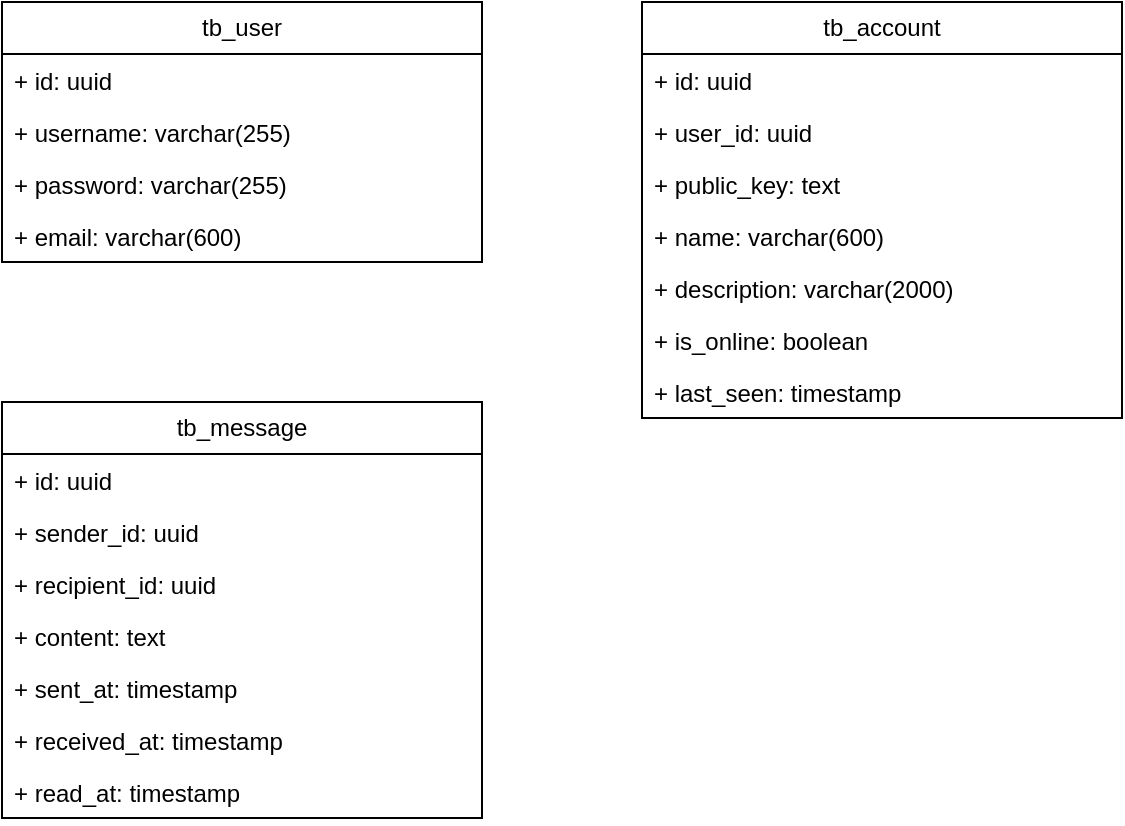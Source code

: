 <mxfile version="26.2.9">
  <diagram name="Página-1" id="6pPerWVeCeAuCL8nmsOj">
    <mxGraphModel dx="657" dy="633" grid="1" gridSize="10" guides="1" tooltips="1" connect="1" arrows="1" fold="1" page="1" pageScale="1" pageWidth="827" pageHeight="1169" math="0" shadow="0">
      <root>
        <mxCell id="0" />
        <mxCell id="1" parent="0" />
        <mxCell id="74qk-wkZuoJ21UFmDWkd-1" value="tb_user" style="swimlane;fontStyle=0;childLayout=stackLayout;horizontal=1;startSize=26;fillColor=none;horizontalStack=0;resizeParent=1;resizeParentMax=0;resizeLast=0;collapsible=1;marginBottom=0;whiteSpace=wrap;html=1;" vertex="1" parent="1">
          <mxGeometry x="40" y="120" width="240" height="130" as="geometry" />
        </mxCell>
        <mxCell id="74qk-wkZuoJ21UFmDWkd-2" value="+ id: uuid" style="text;strokeColor=none;fillColor=none;align=left;verticalAlign=top;spacingLeft=4;spacingRight=4;overflow=hidden;rotatable=0;points=[[0,0.5],[1,0.5]];portConstraint=eastwest;whiteSpace=wrap;html=1;" vertex="1" parent="74qk-wkZuoJ21UFmDWkd-1">
          <mxGeometry y="26" width="240" height="26" as="geometry" />
        </mxCell>
        <mxCell id="74qk-wkZuoJ21UFmDWkd-3" value="+ username: varchar(255)" style="text;strokeColor=none;fillColor=none;align=left;verticalAlign=top;spacingLeft=4;spacingRight=4;overflow=hidden;rotatable=0;points=[[0,0.5],[1,0.5]];portConstraint=eastwest;whiteSpace=wrap;html=1;" vertex="1" parent="74qk-wkZuoJ21UFmDWkd-1">
          <mxGeometry y="52" width="240" height="26" as="geometry" />
        </mxCell>
        <mxCell id="74qk-wkZuoJ21UFmDWkd-5" value="+ password: varchar(255)" style="text;strokeColor=none;fillColor=none;align=left;verticalAlign=top;spacingLeft=4;spacingRight=4;overflow=hidden;rotatable=0;points=[[0,0.5],[1,0.5]];portConstraint=eastwest;whiteSpace=wrap;html=1;" vertex="1" parent="74qk-wkZuoJ21UFmDWkd-1">
          <mxGeometry y="78" width="240" height="26" as="geometry" />
        </mxCell>
        <mxCell id="74qk-wkZuoJ21UFmDWkd-6" value="+ email: varchar(600)" style="text;strokeColor=none;fillColor=none;align=left;verticalAlign=top;spacingLeft=4;spacingRight=4;overflow=hidden;rotatable=0;points=[[0,0.5],[1,0.5]];portConstraint=eastwest;whiteSpace=wrap;html=1;" vertex="1" parent="74qk-wkZuoJ21UFmDWkd-1">
          <mxGeometry y="104" width="240" height="26" as="geometry" />
        </mxCell>
        <mxCell id="74qk-wkZuoJ21UFmDWkd-7" value="tb_account" style="swimlane;fontStyle=0;childLayout=stackLayout;horizontal=1;startSize=26;fillColor=none;horizontalStack=0;resizeParent=1;resizeParentMax=0;resizeLast=0;collapsible=1;marginBottom=0;whiteSpace=wrap;html=1;" vertex="1" parent="1">
          <mxGeometry x="360" y="120" width="240" height="208" as="geometry" />
        </mxCell>
        <mxCell id="74qk-wkZuoJ21UFmDWkd-8" value="+ id: uuid" style="text;strokeColor=none;fillColor=none;align=left;verticalAlign=top;spacingLeft=4;spacingRight=4;overflow=hidden;rotatable=0;points=[[0,0.5],[1,0.5]];portConstraint=eastwest;whiteSpace=wrap;html=1;" vertex="1" parent="74qk-wkZuoJ21UFmDWkd-7">
          <mxGeometry y="26" width="240" height="26" as="geometry" />
        </mxCell>
        <mxCell id="74qk-wkZuoJ21UFmDWkd-19" value="+ user_id: uuid" style="text;strokeColor=none;fillColor=none;align=left;verticalAlign=top;spacingLeft=4;spacingRight=4;overflow=hidden;rotatable=0;points=[[0,0.5],[1,0.5]];portConstraint=eastwest;whiteSpace=wrap;html=1;" vertex="1" parent="74qk-wkZuoJ21UFmDWkd-7">
          <mxGeometry y="52" width="240" height="26" as="geometry" />
        </mxCell>
        <mxCell id="74qk-wkZuoJ21UFmDWkd-12" value="+ public_key: text" style="text;strokeColor=none;fillColor=none;align=left;verticalAlign=top;spacingLeft=4;spacingRight=4;overflow=hidden;rotatable=0;points=[[0,0.5],[1,0.5]];portConstraint=eastwest;whiteSpace=wrap;html=1;" vertex="1" parent="74qk-wkZuoJ21UFmDWkd-7">
          <mxGeometry y="78" width="240" height="26" as="geometry" />
        </mxCell>
        <mxCell id="74qk-wkZuoJ21UFmDWkd-9" value="+ name: varchar(600)" style="text;strokeColor=none;fillColor=none;align=left;verticalAlign=top;spacingLeft=4;spacingRight=4;overflow=hidden;rotatable=0;points=[[0,0.5],[1,0.5]];portConstraint=eastwest;whiteSpace=wrap;html=1;" vertex="1" parent="74qk-wkZuoJ21UFmDWkd-7">
          <mxGeometry y="104" width="240" height="26" as="geometry" />
        </mxCell>
        <mxCell id="74qk-wkZuoJ21UFmDWkd-10" value="+ description: varchar(2000)" style="text;strokeColor=none;fillColor=none;align=left;verticalAlign=top;spacingLeft=4;spacingRight=4;overflow=hidden;rotatable=0;points=[[0,0.5],[1,0.5]];portConstraint=eastwest;whiteSpace=wrap;html=1;" vertex="1" parent="74qk-wkZuoJ21UFmDWkd-7">
          <mxGeometry y="130" width="240" height="26" as="geometry" />
        </mxCell>
        <mxCell id="74qk-wkZuoJ21UFmDWkd-20" value="+ is_online: boolean" style="text;strokeColor=none;fillColor=none;align=left;verticalAlign=top;spacingLeft=4;spacingRight=4;overflow=hidden;rotatable=0;points=[[0,0.5],[1,0.5]];portConstraint=eastwest;whiteSpace=wrap;html=1;" vertex="1" parent="74qk-wkZuoJ21UFmDWkd-7">
          <mxGeometry y="156" width="240" height="26" as="geometry" />
        </mxCell>
        <mxCell id="74qk-wkZuoJ21UFmDWkd-21" value="+ last_seen: timestamp" style="text;strokeColor=none;fillColor=none;align=left;verticalAlign=top;spacingLeft=4;spacingRight=4;overflow=hidden;rotatable=0;points=[[0,0.5],[1,0.5]];portConstraint=eastwest;whiteSpace=wrap;html=1;" vertex="1" parent="74qk-wkZuoJ21UFmDWkd-7">
          <mxGeometry y="182" width="240" height="26" as="geometry" />
        </mxCell>
        <mxCell id="74qk-wkZuoJ21UFmDWkd-22" value="tb_message" style="swimlane;fontStyle=0;childLayout=stackLayout;horizontal=1;startSize=26;fillColor=none;horizontalStack=0;resizeParent=1;resizeParentMax=0;resizeLast=0;collapsible=1;marginBottom=0;whiteSpace=wrap;html=1;" vertex="1" parent="1">
          <mxGeometry x="40" y="320" width="240" height="208" as="geometry" />
        </mxCell>
        <mxCell id="74qk-wkZuoJ21UFmDWkd-23" value="+ id: uuid" style="text;strokeColor=none;fillColor=none;align=left;verticalAlign=top;spacingLeft=4;spacingRight=4;overflow=hidden;rotatable=0;points=[[0,0.5],[1,0.5]];portConstraint=eastwest;whiteSpace=wrap;html=1;" vertex="1" parent="74qk-wkZuoJ21UFmDWkd-22">
          <mxGeometry y="26" width="240" height="26" as="geometry" />
        </mxCell>
        <mxCell id="74qk-wkZuoJ21UFmDWkd-24" value="+ sender_id: uuid" style="text;strokeColor=none;fillColor=none;align=left;verticalAlign=top;spacingLeft=4;spacingRight=4;overflow=hidden;rotatable=0;points=[[0,0.5],[1,0.5]];portConstraint=eastwest;whiteSpace=wrap;html=1;" vertex="1" parent="74qk-wkZuoJ21UFmDWkd-22">
          <mxGeometry y="52" width="240" height="26" as="geometry" />
        </mxCell>
        <mxCell id="74qk-wkZuoJ21UFmDWkd-30" value="+ recipient_id: uuid" style="text;strokeColor=none;fillColor=none;align=left;verticalAlign=top;spacingLeft=4;spacingRight=4;overflow=hidden;rotatable=0;points=[[0,0.5],[1,0.5]];portConstraint=eastwest;whiteSpace=wrap;html=1;" vertex="1" parent="74qk-wkZuoJ21UFmDWkd-22">
          <mxGeometry y="78" width="240" height="26" as="geometry" />
        </mxCell>
        <mxCell id="74qk-wkZuoJ21UFmDWkd-25" value="+ content: text" style="text;strokeColor=none;fillColor=none;align=left;verticalAlign=top;spacingLeft=4;spacingRight=4;overflow=hidden;rotatable=0;points=[[0,0.5],[1,0.5]];portConstraint=eastwest;whiteSpace=wrap;html=1;" vertex="1" parent="74qk-wkZuoJ21UFmDWkd-22">
          <mxGeometry y="104" width="240" height="26" as="geometry" />
        </mxCell>
        <mxCell id="74qk-wkZuoJ21UFmDWkd-29" value="+ sent_at: timestamp" style="text;strokeColor=none;fillColor=none;align=left;verticalAlign=top;spacingLeft=4;spacingRight=4;overflow=hidden;rotatable=0;points=[[0,0.5],[1,0.5]];portConstraint=eastwest;whiteSpace=wrap;html=1;" vertex="1" parent="74qk-wkZuoJ21UFmDWkd-22">
          <mxGeometry y="130" width="240" height="26" as="geometry" />
        </mxCell>
        <mxCell id="74qk-wkZuoJ21UFmDWkd-31" value="+ received_at: timestamp" style="text;strokeColor=none;fillColor=none;align=left;verticalAlign=top;spacingLeft=4;spacingRight=4;overflow=hidden;rotatable=0;points=[[0,0.5],[1,0.5]];portConstraint=eastwest;whiteSpace=wrap;html=1;" vertex="1" parent="74qk-wkZuoJ21UFmDWkd-22">
          <mxGeometry y="156" width="240" height="26" as="geometry" />
        </mxCell>
        <mxCell id="74qk-wkZuoJ21UFmDWkd-32" value="+ read_at: timestamp" style="text;strokeColor=none;fillColor=none;align=left;verticalAlign=top;spacingLeft=4;spacingRight=4;overflow=hidden;rotatable=0;points=[[0,0.5],[1,0.5]];portConstraint=eastwest;whiteSpace=wrap;html=1;" vertex="1" parent="74qk-wkZuoJ21UFmDWkd-22">
          <mxGeometry y="182" width="240" height="26" as="geometry" />
        </mxCell>
      </root>
    </mxGraphModel>
  </diagram>
</mxfile>
